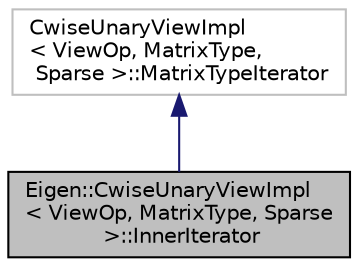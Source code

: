 digraph "Eigen::CwiseUnaryViewImpl&lt; ViewOp, MatrixType, Sparse &gt;::InnerIterator"
{
  edge [fontname="Helvetica",fontsize="10",labelfontname="Helvetica",labelfontsize="10"];
  node [fontname="Helvetica",fontsize="10",shape=record];
  Node1 [label="Eigen::CwiseUnaryViewImpl\l\< ViewOp, MatrixType, Sparse\l \>::InnerIterator",height=0.2,width=0.4,color="black", fillcolor="grey75", style="filled" fontcolor="black"];
  Node2 -> Node1 [dir="back",color="midnightblue",fontsize="10",style="solid",fontname="Helvetica"];
  Node2 [label="CwiseUnaryViewImpl\l\< ViewOp, MatrixType,\l Sparse \>::MatrixTypeIterator",height=0.2,width=0.4,color="grey75", fillcolor="white", style="filled"];
}
